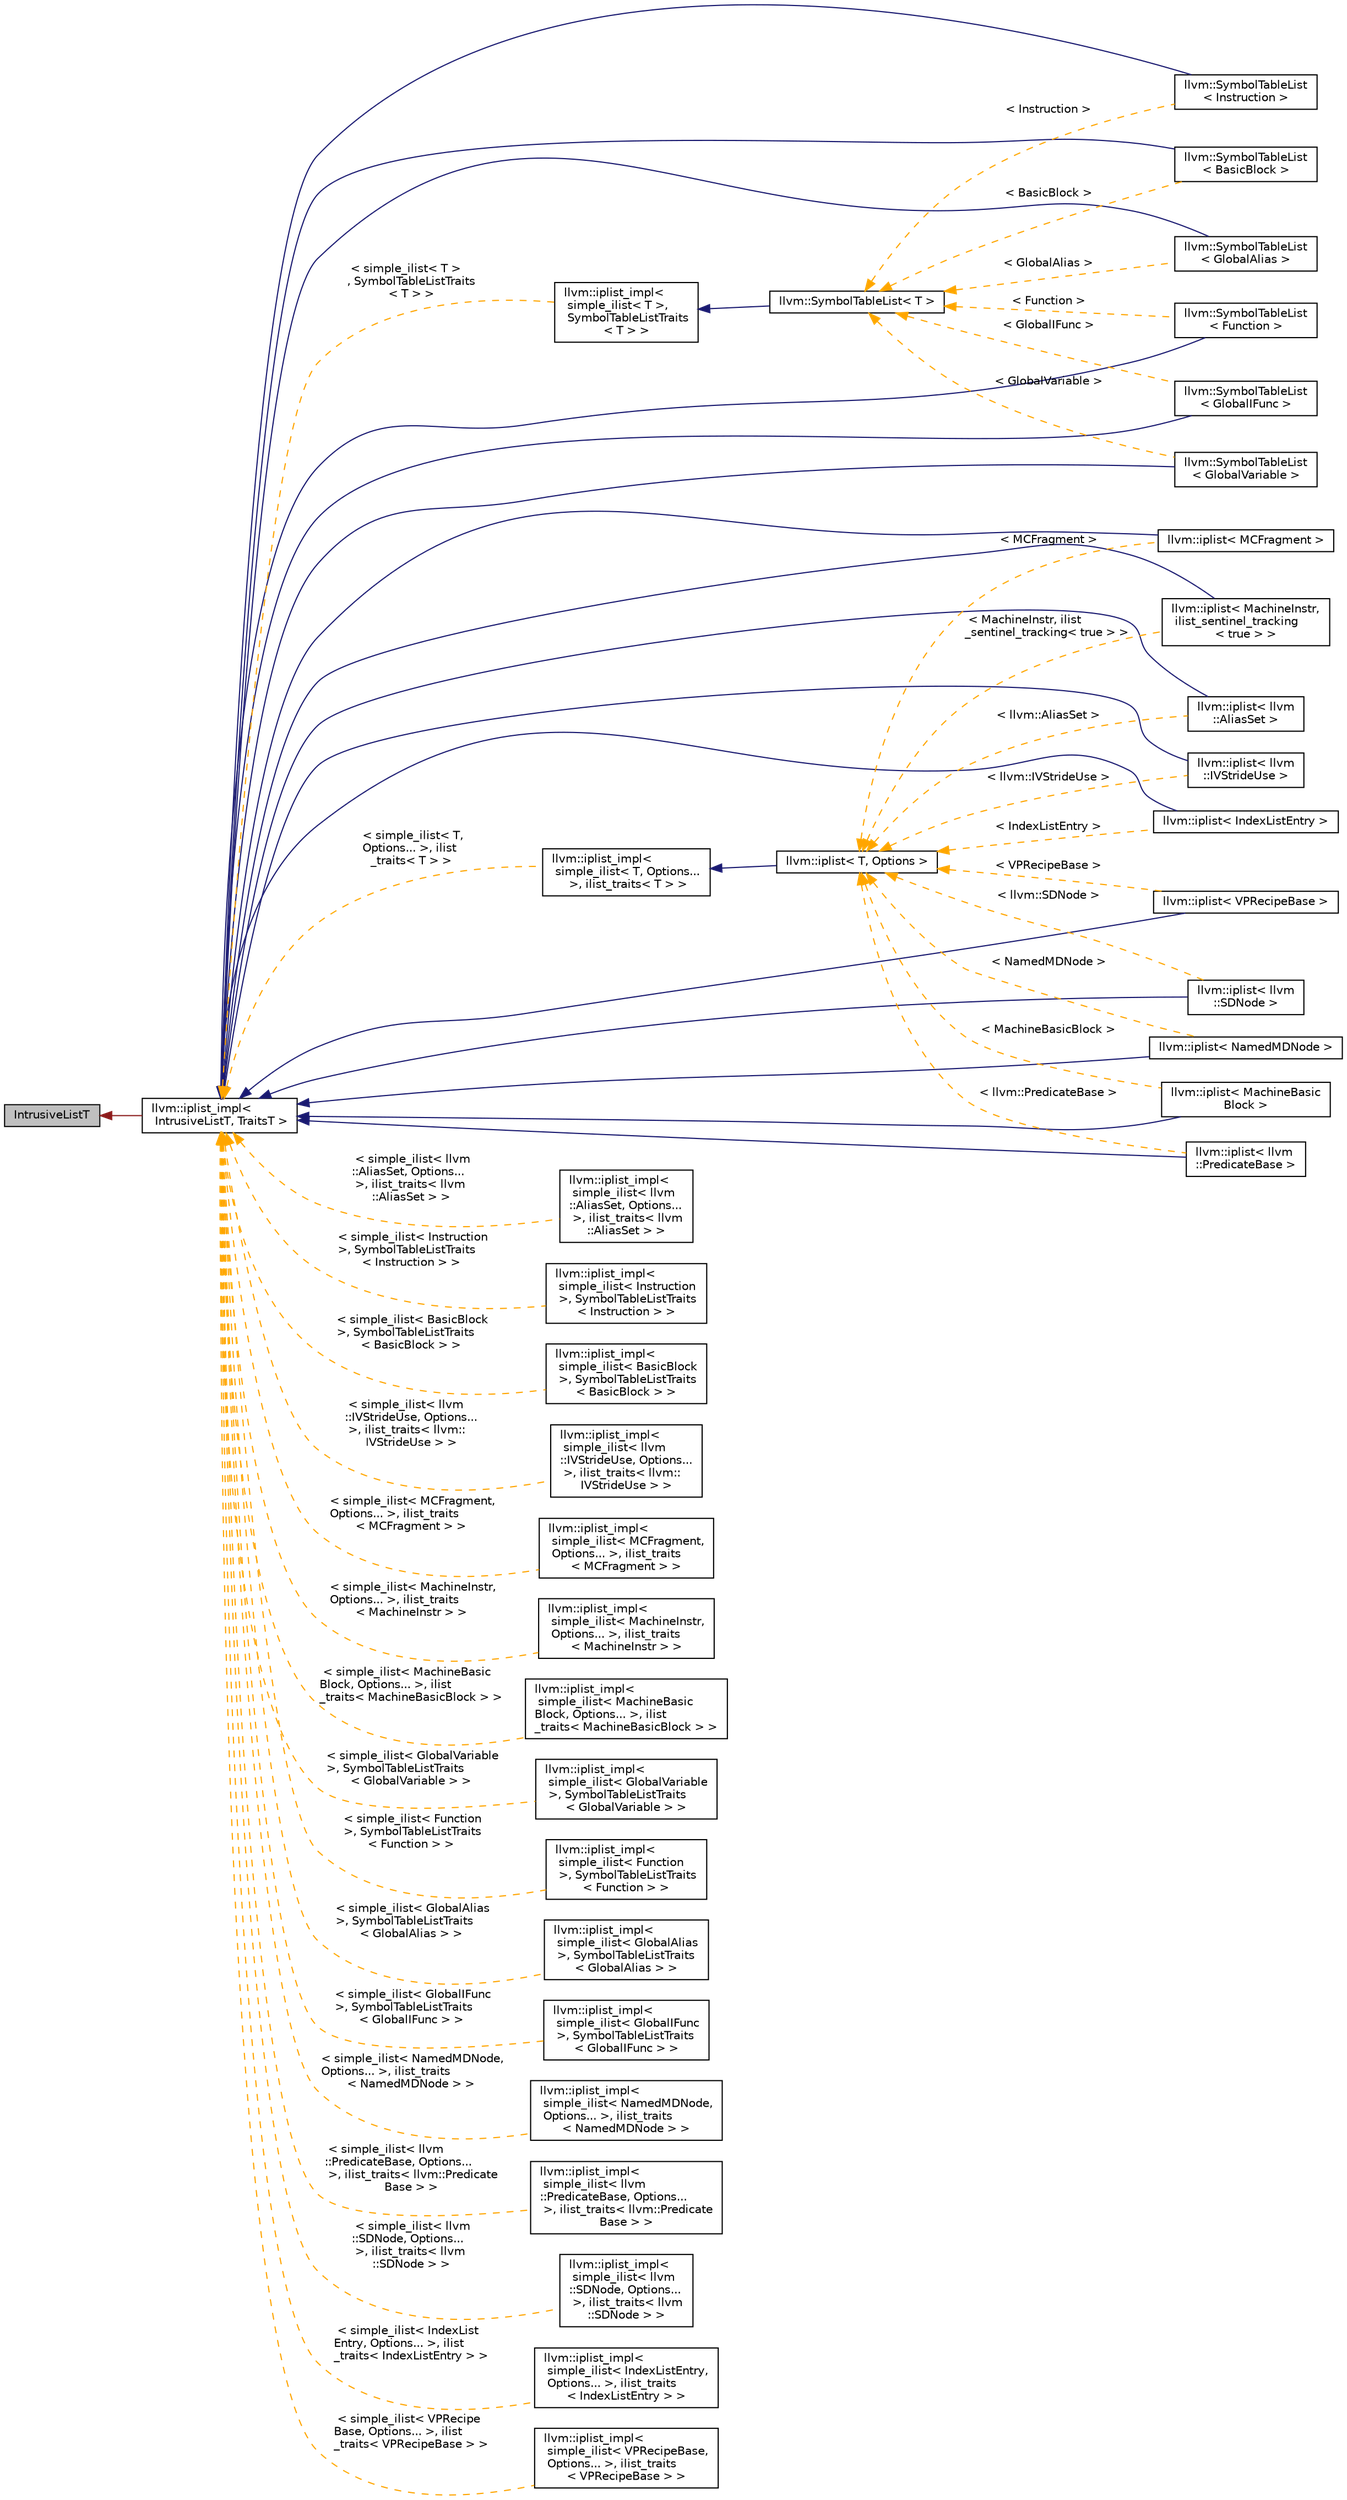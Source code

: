 digraph "IntrusiveListT"
{
 // LATEX_PDF_SIZE
  bgcolor="transparent";
  edge [fontname="Helvetica",fontsize="10",labelfontname="Helvetica",labelfontsize="10"];
  node [fontname="Helvetica",fontsize="10",shape="box"];
  rankdir="LR";
  Node1 [label="IntrusiveListT",height=0.2,width=0.4,color="black", fillcolor="grey75", style="filled", fontcolor="black",tooltip=" "];
  Node1 -> Node2 [dir="back",color="firebrick4",fontsize="10",style="solid",fontname="Helvetica"];
  Node2 [label="llvm::iplist_impl\<\l IntrusiveListT, TraitsT \>",height=0.2,width=0.4,color="black",URL="$classllvm_1_1iplist__impl.html",tooltip="A wrapper around an intrusive list with callbacks and non-intrusive ownership."];
  Node2 -> Node3 [dir="back",color="midnightblue",fontsize="10",style="solid",fontname="Helvetica"];
  Node3 [label="llvm::SymbolTableList\l\< Instruction \>",height=0.2,width=0.4,color="black",URL="$classllvm_1_1SymbolTableList.html",tooltip=" "];
  Node2 -> Node4 [dir="back",color="midnightblue",fontsize="10",style="solid",fontname="Helvetica"];
  Node4 [label="llvm::SymbolTableList\l\< BasicBlock \>",height=0.2,width=0.4,color="black",URL="$classllvm_1_1SymbolTableList.html",tooltip=" "];
  Node2 -> Node5 [dir="back",color="midnightblue",fontsize="10",style="solid",fontname="Helvetica"];
  Node5 [label="llvm::SymbolTableList\l\< GlobalVariable \>",height=0.2,width=0.4,color="black",URL="$classllvm_1_1SymbolTableList.html",tooltip=" "];
  Node2 -> Node6 [dir="back",color="midnightblue",fontsize="10",style="solid",fontname="Helvetica"];
  Node6 [label="llvm::SymbolTableList\l\< Function \>",height=0.2,width=0.4,color="black",URL="$classllvm_1_1SymbolTableList.html",tooltip=" "];
  Node2 -> Node7 [dir="back",color="midnightblue",fontsize="10",style="solid",fontname="Helvetica"];
  Node7 [label="llvm::SymbolTableList\l\< GlobalAlias \>",height=0.2,width=0.4,color="black",URL="$classllvm_1_1SymbolTableList.html",tooltip=" "];
  Node2 -> Node8 [dir="back",color="midnightblue",fontsize="10",style="solid",fontname="Helvetica"];
  Node8 [label="llvm::SymbolTableList\l\< GlobalIFunc \>",height=0.2,width=0.4,color="black",URL="$classllvm_1_1SymbolTableList.html",tooltip=" "];
  Node2 -> Node9 [dir="back",color="midnightblue",fontsize="10",style="solid",fontname="Helvetica"];
  Node9 [label="llvm::iplist\< llvm\l::AliasSet \>",height=0.2,width=0.4,color="black",URL="$classllvm_1_1iplist.html",tooltip=" "];
  Node2 -> Node10 [dir="back",color="midnightblue",fontsize="10",style="solid",fontname="Helvetica"];
  Node10 [label="llvm::iplist\< llvm\l::IVStrideUse \>",height=0.2,width=0.4,color="black",URL="$classllvm_1_1iplist.html",tooltip=" "];
  Node2 -> Node11 [dir="back",color="midnightblue",fontsize="10",style="solid",fontname="Helvetica"];
  Node11 [label="llvm::iplist\< MCFragment \>",height=0.2,width=0.4,color="black",URL="$classllvm_1_1iplist.html",tooltip=" "];
  Node2 -> Node12 [dir="back",color="midnightblue",fontsize="10",style="solid",fontname="Helvetica"];
  Node12 [label="llvm::iplist\< MachineInstr,\l ilist_sentinel_tracking\l\< true \> \>",height=0.2,width=0.4,color="black",URL="$classllvm_1_1iplist.html",tooltip=" "];
  Node2 -> Node13 [dir="back",color="midnightblue",fontsize="10",style="solid",fontname="Helvetica"];
  Node13 [label="llvm::iplist\< MachineBasic\lBlock \>",height=0.2,width=0.4,color="black",URL="$classllvm_1_1iplist.html",tooltip=" "];
  Node2 -> Node14 [dir="back",color="midnightblue",fontsize="10",style="solid",fontname="Helvetica"];
  Node14 [label="llvm::iplist\< NamedMDNode \>",height=0.2,width=0.4,color="black",URL="$classllvm_1_1iplist.html",tooltip=" "];
  Node2 -> Node15 [dir="back",color="midnightblue",fontsize="10",style="solid",fontname="Helvetica"];
  Node15 [label="llvm::iplist\< llvm\l::PredicateBase \>",height=0.2,width=0.4,color="black",URL="$classllvm_1_1iplist.html",tooltip=" "];
  Node2 -> Node16 [dir="back",color="midnightblue",fontsize="10",style="solid",fontname="Helvetica"];
  Node16 [label="llvm::iplist\< llvm\l::SDNode \>",height=0.2,width=0.4,color="black",URL="$classllvm_1_1iplist.html",tooltip=" "];
  Node2 -> Node17 [dir="back",color="midnightblue",fontsize="10",style="solid",fontname="Helvetica"];
  Node17 [label="llvm::iplist\< IndexListEntry \>",height=0.2,width=0.4,color="black",URL="$classllvm_1_1iplist.html",tooltip=" "];
  Node2 -> Node18 [dir="back",color="midnightblue",fontsize="10",style="solid",fontname="Helvetica"];
  Node18 [label="llvm::iplist\< VPRecipeBase \>",height=0.2,width=0.4,color="black",URL="$classllvm_1_1iplist.html",tooltip=" "];
  Node2 -> Node19 [dir="back",color="orange",fontsize="10",style="dashed",label=" \< simple_ilist\< T \>\l, SymbolTableListTraits\l\< T \> \>" ,fontname="Helvetica"];
  Node19 [label="llvm::iplist_impl\<\l simple_ilist\< T \>,\l SymbolTableListTraits\l\< T \> \>",height=0.2,width=0.4,color="black",URL="$classllvm_1_1iplist__impl.html",tooltip=" "];
  Node19 -> Node20 [dir="back",color="midnightblue",fontsize="10",style="solid",fontname="Helvetica"];
  Node20 [label="llvm::SymbolTableList\< T \>",height=0.2,width=0.4,color="black",URL="$classllvm_1_1SymbolTableList.html",tooltip="List that automatically updates parent links and symbol tables."];
  Node20 -> Node3 [dir="back",color="orange",fontsize="10",style="dashed",label=" \< Instruction \>" ,fontname="Helvetica"];
  Node20 -> Node4 [dir="back",color="orange",fontsize="10",style="dashed",label=" \< BasicBlock \>" ,fontname="Helvetica"];
  Node20 -> Node5 [dir="back",color="orange",fontsize="10",style="dashed",label=" \< GlobalVariable \>" ,fontname="Helvetica"];
  Node20 -> Node6 [dir="back",color="orange",fontsize="10",style="dashed",label=" \< Function \>" ,fontname="Helvetica"];
  Node20 -> Node7 [dir="back",color="orange",fontsize="10",style="dashed",label=" \< GlobalAlias \>" ,fontname="Helvetica"];
  Node20 -> Node8 [dir="back",color="orange",fontsize="10",style="dashed",label=" \< GlobalIFunc \>" ,fontname="Helvetica"];
  Node2 -> Node21 [dir="back",color="orange",fontsize="10",style="dashed",label=" \< simple_ilist\< T,\l Options... \>, ilist\l_traits\< T \> \>" ,fontname="Helvetica"];
  Node21 [label="llvm::iplist_impl\<\l simple_ilist\< T, Options...\l \>, ilist_traits\< T \> \>",height=0.2,width=0.4,color="black",URL="$classllvm_1_1iplist__impl.html",tooltip=" "];
  Node21 -> Node22 [dir="back",color="midnightblue",fontsize="10",style="solid",fontname="Helvetica"];
  Node22 [label="llvm::iplist\< T, Options \>",height=0.2,width=0.4,color="black",URL="$classllvm_1_1iplist.html",tooltip="An intrusive list with ownership and callbacks specified/controlled by ilist_traits,..."];
  Node22 -> Node9 [dir="back",color="orange",fontsize="10",style="dashed",label=" \< llvm::AliasSet \>" ,fontname="Helvetica"];
  Node22 -> Node10 [dir="back",color="orange",fontsize="10",style="dashed",label=" \< llvm::IVStrideUse \>" ,fontname="Helvetica"];
  Node22 -> Node11 [dir="back",color="orange",fontsize="10",style="dashed",label=" \< MCFragment \>" ,fontname="Helvetica"];
  Node22 -> Node12 [dir="back",color="orange",fontsize="10",style="dashed",label=" \< MachineInstr, ilist\l_sentinel_tracking\< true \> \>" ,fontname="Helvetica"];
  Node22 -> Node13 [dir="back",color="orange",fontsize="10",style="dashed",label=" \< MachineBasicBlock \>" ,fontname="Helvetica"];
  Node22 -> Node14 [dir="back",color="orange",fontsize="10",style="dashed",label=" \< NamedMDNode \>" ,fontname="Helvetica"];
  Node22 -> Node15 [dir="back",color="orange",fontsize="10",style="dashed",label=" \< llvm::PredicateBase \>" ,fontname="Helvetica"];
  Node22 -> Node16 [dir="back",color="orange",fontsize="10",style="dashed",label=" \< llvm::SDNode \>" ,fontname="Helvetica"];
  Node22 -> Node17 [dir="back",color="orange",fontsize="10",style="dashed",label=" \< IndexListEntry \>" ,fontname="Helvetica"];
  Node22 -> Node18 [dir="back",color="orange",fontsize="10",style="dashed",label=" \< VPRecipeBase \>" ,fontname="Helvetica"];
  Node2 -> Node23 [dir="back",color="orange",fontsize="10",style="dashed",label=" \< simple_ilist\< llvm\l::AliasSet, Options...\l \>, ilist_traits\< llvm\l::AliasSet \> \>" ,fontname="Helvetica"];
  Node23 [label="llvm::iplist_impl\<\l simple_ilist\< llvm\l::AliasSet, Options...\l \>, ilist_traits\< llvm\l::AliasSet \> \>",height=0.2,width=0.4,color="black",URL="$classllvm_1_1iplist__impl.html",tooltip=" "];
  Node2 -> Node24 [dir="back",color="orange",fontsize="10",style="dashed",label=" \< simple_ilist\< Instruction\l \>, SymbolTableListTraits\l\< Instruction \> \>" ,fontname="Helvetica"];
  Node24 [label="llvm::iplist_impl\<\l simple_ilist\< Instruction\l \>, SymbolTableListTraits\l\< Instruction \> \>",height=0.2,width=0.4,color="black",URL="$classllvm_1_1iplist__impl.html",tooltip=" "];
  Node2 -> Node25 [dir="back",color="orange",fontsize="10",style="dashed",label=" \< simple_ilist\< BasicBlock\l \>, SymbolTableListTraits\l\< BasicBlock \> \>" ,fontname="Helvetica"];
  Node25 [label="llvm::iplist_impl\<\l simple_ilist\< BasicBlock\l \>, SymbolTableListTraits\l\< BasicBlock \> \>",height=0.2,width=0.4,color="black",URL="$classllvm_1_1iplist__impl.html",tooltip=" "];
  Node2 -> Node26 [dir="back",color="orange",fontsize="10",style="dashed",label=" \< simple_ilist\< llvm\l::IVStrideUse, Options...\l \>, ilist_traits\< llvm::\lIVStrideUse \> \>" ,fontname="Helvetica"];
  Node26 [label="llvm::iplist_impl\<\l simple_ilist\< llvm\l::IVStrideUse, Options...\l \>, ilist_traits\< llvm::\lIVStrideUse \> \>",height=0.2,width=0.4,color="black",URL="$classllvm_1_1iplist__impl.html",tooltip=" "];
  Node2 -> Node27 [dir="back",color="orange",fontsize="10",style="dashed",label=" \< simple_ilist\< MCFragment,\l Options... \>, ilist_traits\l\< MCFragment \> \>" ,fontname="Helvetica"];
  Node27 [label="llvm::iplist_impl\<\l simple_ilist\< MCFragment,\l Options... \>, ilist_traits\l\< MCFragment \> \>",height=0.2,width=0.4,color="black",URL="$classllvm_1_1iplist__impl.html",tooltip=" "];
  Node2 -> Node28 [dir="back",color="orange",fontsize="10",style="dashed",label=" \< simple_ilist\< MachineInstr,\l Options... \>, ilist_traits\l\< MachineInstr \> \>" ,fontname="Helvetica"];
  Node28 [label="llvm::iplist_impl\<\l simple_ilist\< MachineInstr,\l Options... \>, ilist_traits\l\< MachineInstr \> \>",height=0.2,width=0.4,color="black",URL="$classllvm_1_1iplist__impl.html",tooltip=" "];
  Node2 -> Node29 [dir="back",color="orange",fontsize="10",style="dashed",label=" \< simple_ilist\< MachineBasic\lBlock, Options... \>, ilist\l_traits\< MachineBasicBlock \> \>" ,fontname="Helvetica"];
  Node29 [label="llvm::iplist_impl\<\l simple_ilist\< MachineBasic\lBlock, Options... \>, ilist\l_traits\< MachineBasicBlock \> \>",height=0.2,width=0.4,color="black",URL="$classllvm_1_1iplist__impl.html",tooltip=" "];
  Node2 -> Node30 [dir="back",color="orange",fontsize="10",style="dashed",label=" \< simple_ilist\< GlobalVariable\l \>, SymbolTableListTraits\l\< GlobalVariable \> \>" ,fontname="Helvetica"];
  Node30 [label="llvm::iplist_impl\<\l simple_ilist\< GlobalVariable\l \>, SymbolTableListTraits\l\< GlobalVariable \> \>",height=0.2,width=0.4,color="black",URL="$classllvm_1_1iplist__impl.html",tooltip=" "];
  Node2 -> Node31 [dir="back",color="orange",fontsize="10",style="dashed",label=" \< simple_ilist\< Function\l \>, SymbolTableListTraits\l\< Function \> \>" ,fontname="Helvetica"];
  Node31 [label="llvm::iplist_impl\<\l simple_ilist\< Function\l \>, SymbolTableListTraits\l\< Function \> \>",height=0.2,width=0.4,color="black",URL="$classllvm_1_1iplist__impl.html",tooltip=" "];
  Node2 -> Node32 [dir="back",color="orange",fontsize="10",style="dashed",label=" \< simple_ilist\< GlobalAlias\l \>, SymbolTableListTraits\l\< GlobalAlias \> \>" ,fontname="Helvetica"];
  Node32 [label="llvm::iplist_impl\<\l simple_ilist\< GlobalAlias\l \>, SymbolTableListTraits\l\< GlobalAlias \> \>",height=0.2,width=0.4,color="black",URL="$classllvm_1_1iplist__impl.html",tooltip=" "];
  Node2 -> Node33 [dir="back",color="orange",fontsize="10",style="dashed",label=" \< simple_ilist\< GlobalIFunc\l \>, SymbolTableListTraits\l\< GlobalIFunc \> \>" ,fontname="Helvetica"];
  Node33 [label="llvm::iplist_impl\<\l simple_ilist\< GlobalIFunc\l \>, SymbolTableListTraits\l\< GlobalIFunc \> \>",height=0.2,width=0.4,color="black",URL="$classllvm_1_1iplist__impl.html",tooltip=" "];
  Node2 -> Node34 [dir="back",color="orange",fontsize="10",style="dashed",label=" \< simple_ilist\< NamedMDNode,\l Options... \>, ilist_traits\l\< NamedMDNode \> \>" ,fontname="Helvetica"];
  Node34 [label="llvm::iplist_impl\<\l simple_ilist\< NamedMDNode,\l Options... \>, ilist_traits\l\< NamedMDNode \> \>",height=0.2,width=0.4,color="black",URL="$classllvm_1_1iplist__impl.html",tooltip=" "];
  Node2 -> Node35 [dir="back",color="orange",fontsize="10",style="dashed",label=" \< simple_ilist\< llvm\l::PredicateBase, Options...\l \>, ilist_traits\< llvm::Predicate\lBase \> \>" ,fontname="Helvetica"];
  Node35 [label="llvm::iplist_impl\<\l simple_ilist\< llvm\l::PredicateBase, Options...\l \>, ilist_traits\< llvm::Predicate\lBase \> \>",height=0.2,width=0.4,color="black",URL="$classllvm_1_1iplist__impl.html",tooltip=" "];
  Node2 -> Node36 [dir="back",color="orange",fontsize="10",style="dashed",label=" \< simple_ilist\< llvm\l::SDNode, Options...\l \>, ilist_traits\< llvm\l::SDNode \> \>" ,fontname="Helvetica"];
  Node36 [label="llvm::iplist_impl\<\l simple_ilist\< llvm\l::SDNode, Options...\l \>, ilist_traits\< llvm\l::SDNode \> \>",height=0.2,width=0.4,color="black",URL="$classllvm_1_1iplist__impl.html",tooltip=" "];
  Node2 -> Node37 [dir="back",color="orange",fontsize="10",style="dashed",label=" \< simple_ilist\< IndexList\lEntry, Options... \>, ilist\l_traits\< IndexListEntry \> \>" ,fontname="Helvetica"];
  Node37 [label="llvm::iplist_impl\<\l simple_ilist\< IndexListEntry,\l Options... \>, ilist_traits\l\< IndexListEntry \> \>",height=0.2,width=0.4,color="black",URL="$classllvm_1_1iplist__impl.html",tooltip=" "];
  Node2 -> Node38 [dir="back",color="orange",fontsize="10",style="dashed",label=" \< simple_ilist\< VPRecipe\lBase, Options... \>, ilist\l_traits\< VPRecipeBase \> \>" ,fontname="Helvetica"];
  Node38 [label="llvm::iplist_impl\<\l simple_ilist\< VPRecipeBase,\l Options... \>, ilist_traits\l\< VPRecipeBase \> \>",height=0.2,width=0.4,color="black",URL="$classllvm_1_1iplist__impl.html",tooltip=" "];
}
